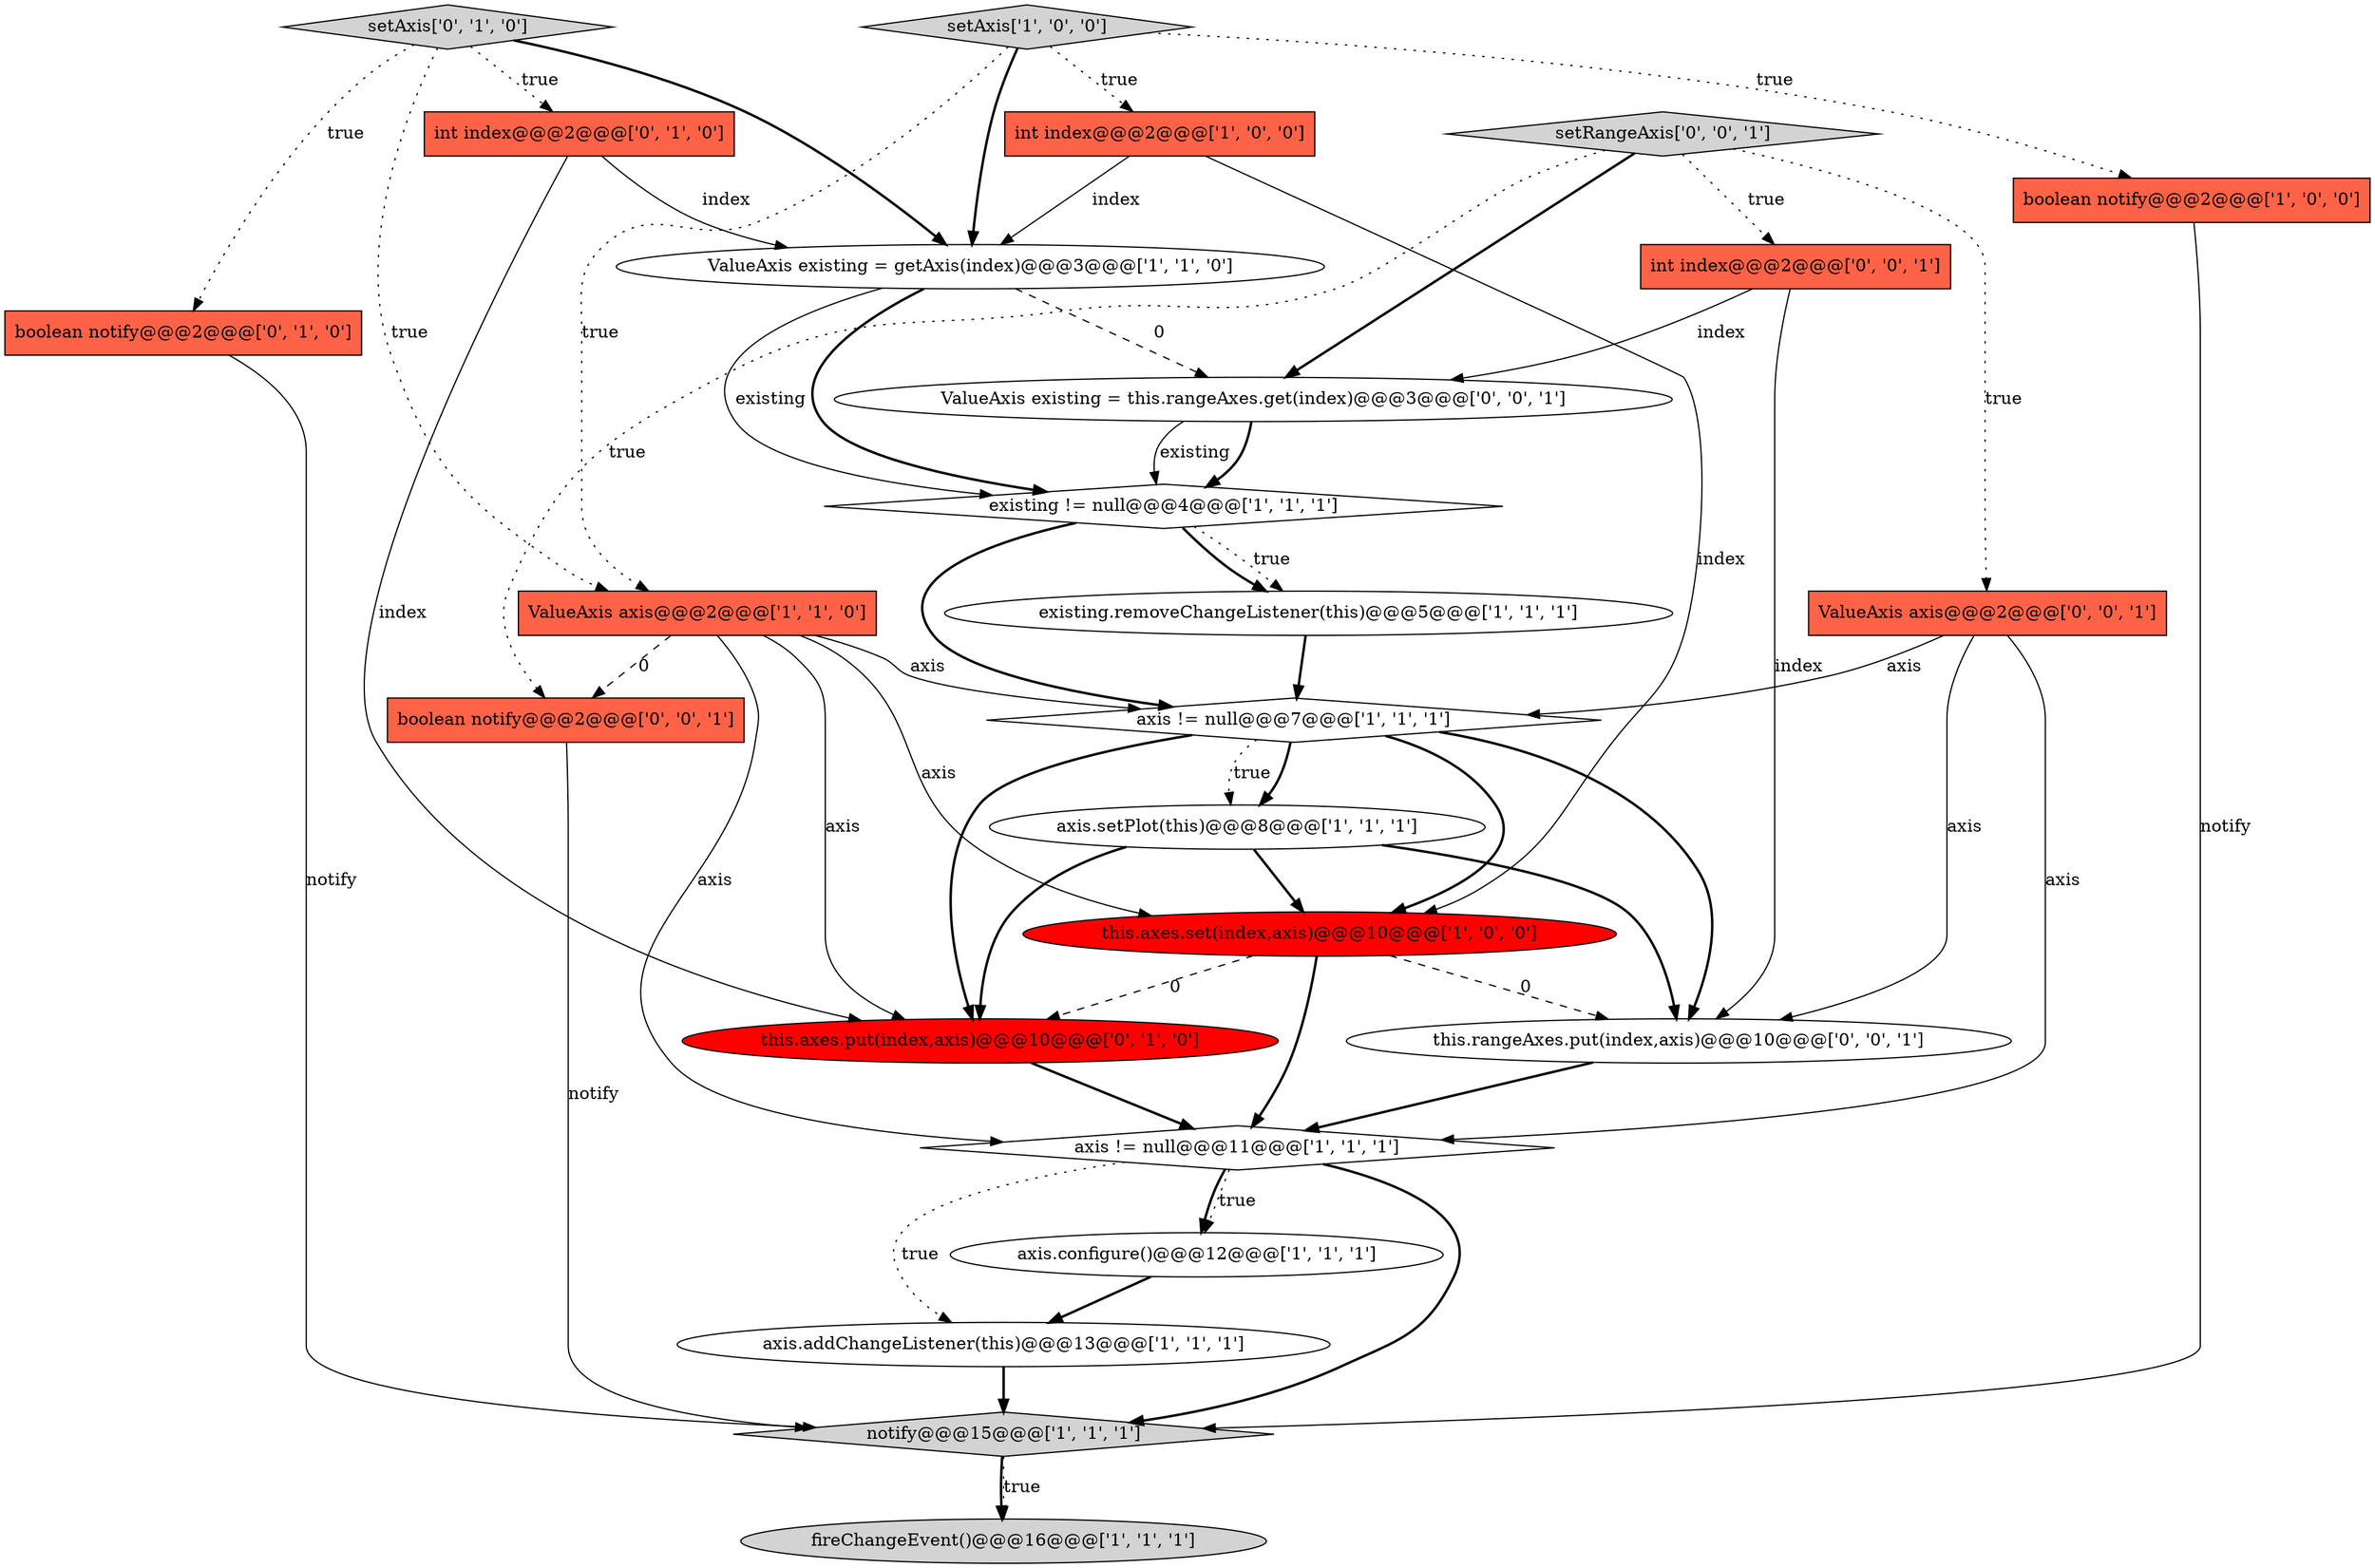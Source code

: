 digraph {
3 [style = filled, label = "boolean notify@@@2@@@['1', '0', '0']", fillcolor = tomato, shape = box image = "AAA0AAABBB1BBB"];
18 [style = filled, label = "setAxis['0', '1', '0']", fillcolor = lightgray, shape = diamond image = "AAA0AAABBB2BBB"];
15 [style = filled, label = "this.axes.put(index,axis)@@@10@@@['0', '1', '0']", fillcolor = red, shape = ellipse image = "AAA1AAABBB2BBB"];
7 [style = filled, label = "existing.removeChangeListener(this)@@@5@@@['1', '1', '1']", fillcolor = white, shape = ellipse image = "AAA0AAABBB1BBB"];
21 [style = filled, label = "setRangeAxis['0', '0', '1']", fillcolor = lightgray, shape = diamond image = "AAA0AAABBB3BBB"];
13 [style = filled, label = "setAxis['1', '0', '0']", fillcolor = lightgray, shape = diamond image = "AAA0AAABBB1BBB"];
20 [style = filled, label = "ValueAxis axis@@@2@@@['0', '0', '1']", fillcolor = tomato, shape = box image = "AAA0AAABBB3BBB"];
24 [style = filled, label = "ValueAxis existing = this.rangeAxes.get(index)@@@3@@@['0', '0', '1']", fillcolor = white, shape = ellipse image = "AAA0AAABBB3BBB"];
1 [style = filled, label = "fireChangeEvent()@@@16@@@['1', '1', '1']", fillcolor = lightgray, shape = ellipse image = "AAA0AAABBB1BBB"];
9 [style = filled, label = "axis.configure()@@@12@@@['1', '1', '1']", fillcolor = white, shape = ellipse image = "AAA0AAABBB1BBB"];
17 [style = filled, label = "int index@@@2@@@['0', '1', '0']", fillcolor = tomato, shape = box image = "AAA0AAABBB2BBB"];
14 [style = filled, label = "notify@@@15@@@['1', '1', '1']", fillcolor = lightgray, shape = diamond image = "AAA0AAABBB1BBB"];
2 [style = filled, label = "int index@@@2@@@['1', '0', '0']", fillcolor = tomato, shape = box image = "AAA0AAABBB1BBB"];
19 [style = filled, label = "int index@@@2@@@['0', '0', '1']", fillcolor = tomato, shape = box image = "AAA0AAABBB3BBB"];
4 [style = filled, label = "ValueAxis existing = getAxis(index)@@@3@@@['1', '1', '0']", fillcolor = white, shape = ellipse image = "AAA0AAABBB1BBB"];
0 [style = filled, label = "axis != null@@@11@@@['1', '1', '1']", fillcolor = white, shape = diamond image = "AAA0AAABBB1BBB"];
22 [style = filled, label = "this.rangeAxes.put(index,axis)@@@10@@@['0', '0', '1']", fillcolor = white, shape = ellipse image = "AAA0AAABBB3BBB"];
6 [style = filled, label = "ValueAxis axis@@@2@@@['1', '1', '0']", fillcolor = tomato, shape = box image = "AAA0AAABBB1BBB"];
12 [style = filled, label = "existing != null@@@4@@@['1', '1', '1']", fillcolor = white, shape = diamond image = "AAA0AAABBB1BBB"];
23 [style = filled, label = "boolean notify@@@2@@@['0', '0', '1']", fillcolor = tomato, shape = box image = "AAA0AAABBB3BBB"];
5 [style = filled, label = "axis.setPlot(this)@@@8@@@['1', '1', '1']", fillcolor = white, shape = ellipse image = "AAA0AAABBB1BBB"];
16 [style = filled, label = "boolean notify@@@2@@@['0', '1', '0']", fillcolor = tomato, shape = box image = "AAA0AAABBB2BBB"];
8 [style = filled, label = "axis != null@@@7@@@['1', '1', '1']", fillcolor = white, shape = diamond image = "AAA0AAABBB1BBB"];
10 [style = filled, label = "this.axes.set(index,axis)@@@10@@@['1', '0', '0']", fillcolor = red, shape = ellipse image = "AAA1AAABBB1BBB"];
11 [style = filled, label = "axis.addChangeListener(this)@@@13@@@['1', '1', '1']", fillcolor = white, shape = ellipse image = "AAA0AAABBB1BBB"];
13->6 [style = dotted, label="true"];
10->15 [style = dashed, label="0"];
23->14 [style = solid, label="notify"];
8->10 [style = bold, label=""];
5->10 [style = bold, label=""];
19->22 [style = solid, label="index"];
0->9 [style = bold, label=""];
24->12 [style = bold, label=""];
17->15 [style = solid, label="index"];
21->20 [style = dotted, label="true"];
8->15 [style = bold, label=""];
9->11 [style = bold, label=""];
13->3 [style = dotted, label="true"];
11->14 [style = bold, label=""];
2->10 [style = solid, label="index"];
18->16 [style = dotted, label="true"];
5->15 [style = bold, label=""];
21->24 [style = bold, label=""];
10->22 [style = dashed, label="0"];
7->8 [style = bold, label=""];
20->8 [style = solid, label="axis"];
12->7 [style = bold, label=""];
14->1 [style = bold, label=""];
8->22 [style = bold, label=""];
18->6 [style = dotted, label="true"];
17->4 [style = solid, label="index"];
13->2 [style = dotted, label="true"];
24->12 [style = solid, label="existing"];
0->14 [style = bold, label=""];
3->14 [style = solid, label="notify"];
18->4 [style = bold, label=""];
8->5 [style = bold, label=""];
22->0 [style = bold, label=""];
8->5 [style = dotted, label="true"];
12->8 [style = bold, label=""];
21->23 [style = dotted, label="true"];
15->0 [style = bold, label=""];
21->19 [style = dotted, label="true"];
10->0 [style = bold, label=""];
6->10 [style = solid, label="axis"];
2->4 [style = solid, label="index"];
4->12 [style = bold, label=""];
6->0 [style = solid, label="axis"];
20->0 [style = solid, label="axis"];
14->1 [style = dotted, label="true"];
18->17 [style = dotted, label="true"];
4->24 [style = dashed, label="0"];
16->14 [style = solid, label="notify"];
6->15 [style = solid, label="axis"];
12->7 [style = dotted, label="true"];
5->22 [style = bold, label=""];
6->8 [style = solid, label="axis"];
0->9 [style = dotted, label="true"];
0->11 [style = dotted, label="true"];
6->23 [style = dashed, label="0"];
4->12 [style = solid, label="existing"];
20->22 [style = solid, label="axis"];
13->4 [style = bold, label=""];
19->24 [style = solid, label="index"];
}
